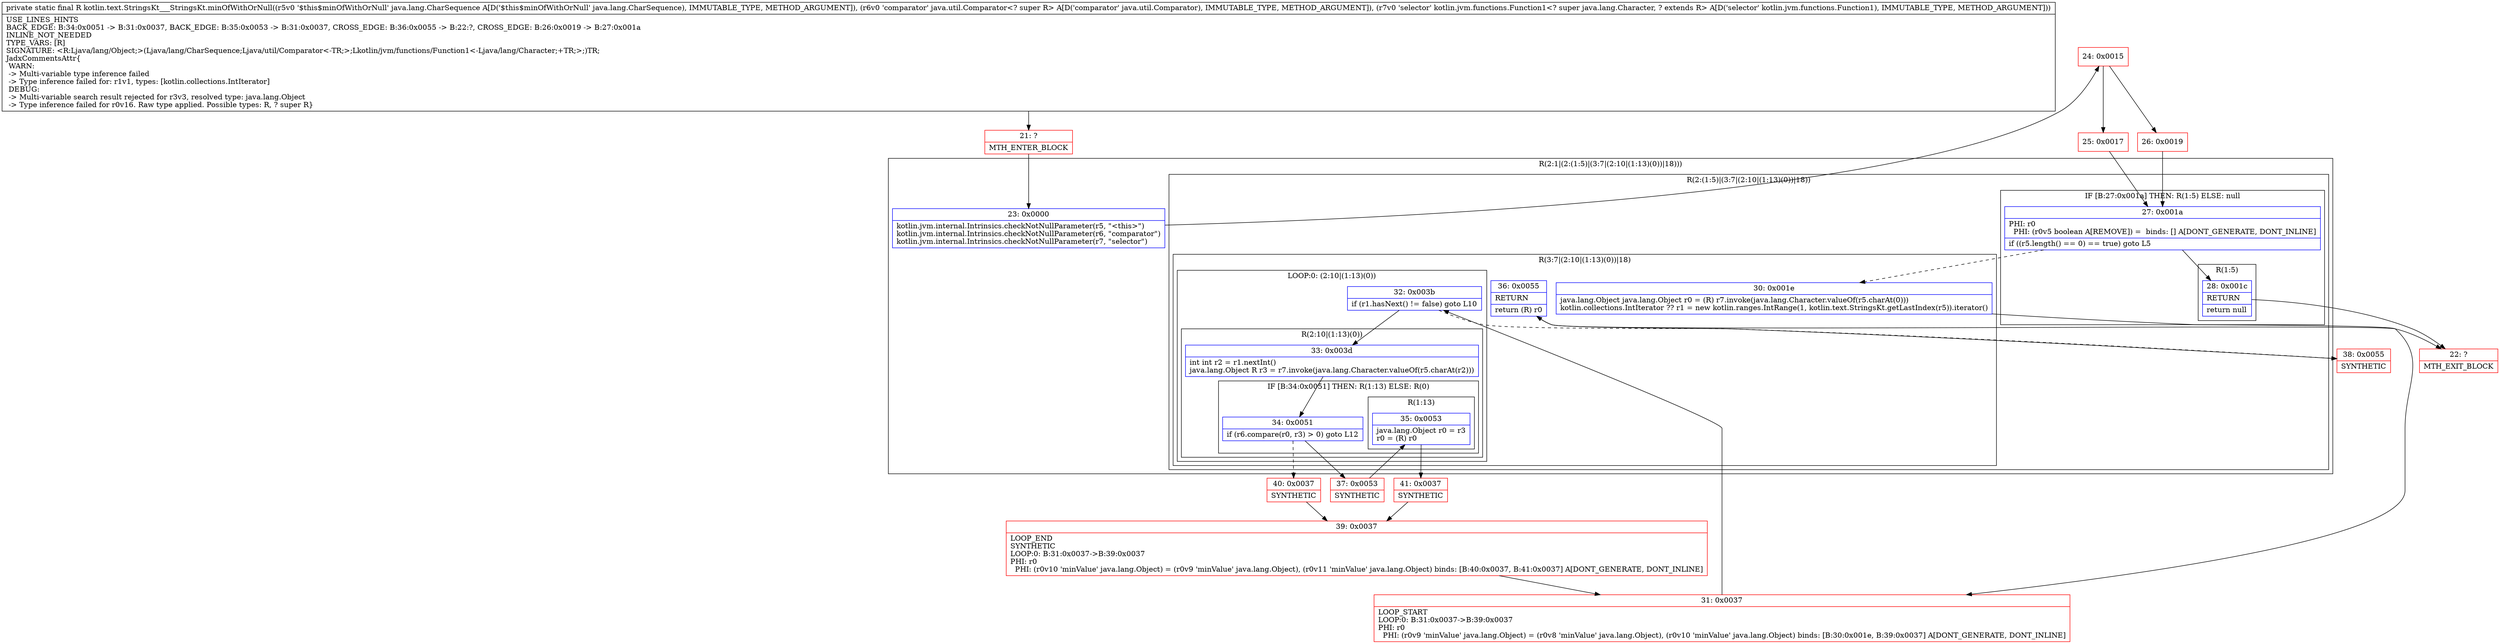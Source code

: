 digraph "CFG forkotlin.text.StringsKt___StringsKt.minOfWithOrNull(Ljava\/lang\/CharSequence;Ljava\/util\/Comparator;Lkotlin\/jvm\/functions\/Function1;)Ljava\/lang\/Object;" {
subgraph cluster_Region_368823301 {
label = "R(2:1|(2:(1:5)|(3:7|(2:10|(1:13)(0))|18)))";
node [shape=record,color=blue];
Node_23 [shape=record,label="{23\:\ 0x0000|kotlin.jvm.internal.Intrinsics.checkNotNullParameter(r5, \"\<this\>\")\lkotlin.jvm.internal.Intrinsics.checkNotNullParameter(r6, \"comparator\")\lkotlin.jvm.internal.Intrinsics.checkNotNullParameter(r7, \"selector\")\l}"];
subgraph cluster_Region_675486532 {
label = "R(2:(1:5)|(3:7|(2:10|(1:13)(0))|18))";
node [shape=record,color=blue];
subgraph cluster_IfRegion_1808301198 {
label = "IF [B:27:0x001a] THEN: R(1:5) ELSE: null";
node [shape=record,color=blue];
Node_27 [shape=record,label="{27\:\ 0x001a|PHI: r0 \l  PHI: (r0v5 boolean A[REMOVE]) =  binds: [] A[DONT_GENERATE, DONT_INLINE]\l|if ((r5.length() == 0) == true) goto L5\l}"];
subgraph cluster_Region_934928664 {
label = "R(1:5)";
node [shape=record,color=blue];
Node_28 [shape=record,label="{28\:\ 0x001c|RETURN\l|return null\l}"];
}
}
subgraph cluster_Region_1054005031 {
label = "R(3:7|(2:10|(1:13)(0))|18)";
node [shape=record,color=blue];
Node_30 [shape=record,label="{30\:\ 0x001e|java.lang.Object java.lang.Object r0 = (R) r7.invoke(java.lang.Character.valueOf(r5.charAt(0)))\lkotlin.collections.IntIterator ?? r1 = new kotlin.ranges.IntRange(1, kotlin.text.StringsKt.getLastIndex(r5)).iterator()\l}"];
subgraph cluster_LoopRegion_645837505 {
label = "LOOP:0: (2:10|(1:13)(0))";
node [shape=record,color=blue];
Node_32 [shape=record,label="{32\:\ 0x003b|if (r1.hasNext() != false) goto L10\l}"];
subgraph cluster_Region_238891718 {
label = "R(2:10|(1:13)(0))";
node [shape=record,color=blue];
Node_33 [shape=record,label="{33\:\ 0x003d|int int r2 = r1.nextInt()\ljava.lang.Object R r3 = r7.invoke(java.lang.Character.valueOf(r5.charAt(r2)))\l}"];
subgraph cluster_IfRegion_596422414 {
label = "IF [B:34:0x0051] THEN: R(1:13) ELSE: R(0)";
node [shape=record,color=blue];
Node_34 [shape=record,label="{34\:\ 0x0051|if (r6.compare(r0, r3) \> 0) goto L12\l}"];
subgraph cluster_Region_734119516 {
label = "R(1:13)";
node [shape=record,color=blue];
Node_35 [shape=record,label="{35\:\ 0x0053|java.lang.Object r0 = r3\lr0 = (R) r0\l}"];
}
subgraph cluster_Region_2095679502 {
label = "R(0)";
node [shape=record,color=blue];
}
}
}
}
Node_36 [shape=record,label="{36\:\ 0x0055|RETURN\l|return (R) r0\l}"];
}
}
}
Node_21 [shape=record,color=red,label="{21\:\ ?|MTH_ENTER_BLOCK\l}"];
Node_24 [shape=record,color=red,label="{24\:\ 0x0015}"];
Node_25 [shape=record,color=red,label="{25\:\ 0x0017}"];
Node_22 [shape=record,color=red,label="{22\:\ ?|MTH_EXIT_BLOCK\l}"];
Node_31 [shape=record,color=red,label="{31\:\ 0x0037|LOOP_START\lLOOP:0: B:31:0x0037\-\>B:39:0x0037\lPHI: r0 \l  PHI: (r0v9 'minValue' java.lang.Object) = (r0v8 'minValue' java.lang.Object), (r0v10 'minValue' java.lang.Object) binds: [B:30:0x001e, B:39:0x0037] A[DONT_GENERATE, DONT_INLINE]\l}"];
Node_37 [shape=record,color=red,label="{37\:\ 0x0053|SYNTHETIC\l}"];
Node_41 [shape=record,color=red,label="{41\:\ 0x0037|SYNTHETIC\l}"];
Node_39 [shape=record,color=red,label="{39\:\ 0x0037|LOOP_END\lSYNTHETIC\lLOOP:0: B:31:0x0037\-\>B:39:0x0037\lPHI: r0 \l  PHI: (r0v10 'minValue' java.lang.Object) = (r0v9 'minValue' java.lang.Object), (r0v11 'minValue' java.lang.Object) binds: [B:40:0x0037, B:41:0x0037] A[DONT_GENERATE, DONT_INLINE]\l}"];
Node_40 [shape=record,color=red,label="{40\:\ 0x0037|SYNTHETIC\l}"];
Node_38 [shape=record,color=red,label="{38\:\ 0x0055|SYNTHETIC\l}"];
Node_26 [shape=record,color=red,label="{26\:\ 0x0019}"];
MethodNode[shape=record,label="{private static final R kotlin.text.StringsKt___StringsKt.minOfWithOrNull((r5v0 '$this$minOfWithOrNull' java.lang.CharSequence A[D('$this$minOfWithOrNull' java.lang.CharSequence), IMMUTABLE_TYPE, METHOD_ARGUMENT]), (r6v0 'comparator' java.util.Comparator\<? super R\> A[D('comparator' java.util.Comparator), IMMUTABLE_TYPE, METHOD_ARGUMENT]), (r7v0 'selector' kotlin.jvm.functions.Function1\<? super java.lang.Character, ? extends R\> A[D('selector' kotlin.jvm.functions.Function1), IMMUTABLE_TYPE, METHOD_ARGUMENT]))  | USE_LINES_HINTS\lBACK_EDGE: B:34:0x0051 \-\> B:31:0x0037, BACK_EDGE: B:35:0x0053 \-\> B:31:0x0037, CROSS_EDGE: B:36:0x0055 \-\> B:22:?, CROSS_EDGE: B:26:0x0019 \-\> B:27:0x001a\lINLINE_NOT_NEEDED\lTYPE_VARS: [R]\lSIGNATURE: \<R:Ljava\/lang\/Object;\>(Ljava\/lang\/CharSequence;Ljava\/util\/Comparator\<\-TR;\>;Lkotlin\/jvm\/functions\/Function1\<\-Ljava\/lang\/Character;+TR;\>;)TR;\lJadxCommentsAttr\{\l WARN: \l \-\> Multi\-variable type inference failed\l \-\> Type inference failed for: r1v1, types: [kotlin.collections.IntIterator]\l DEBUG: \l \-\> Multi\-variable search result rejected for r3v3, resolved type: java.lang.Object\l \-\> Type inference failed for r0v16. Raw type applied. Possible types: R, ? super R\}\l}"];
MethodNode -> Node_21;Node_23 -> Node_24;
Node_27 -> Node_28;
Node_27 -> Node_30[style=dashed];
Node_28 -> Node_22;
Node_30 -> Node_31;
Node_32 -> Node_33;
Node_32 -> Node_38[style=dashed];
Node_33 -> Node_34;
Node_34 -> Node_37;
Node_34 -> Node_40[style=dashed];
Node_35 -> Node_41;
Node_36 -> Node_22;
Node_21 -> Node_23;
Node_24 -> Node_25;
Node_24 -> Node_26;
Node_25 -> Node_27;
Node_31 -> Node_32;
Node_37 -> Node_35;
Node_41 -> Node_39;
Node_39 -> Node_31;
Node_40 -> Node_39;
Node_38 -> Node_36;
Node_26 -> Node_27;
}

